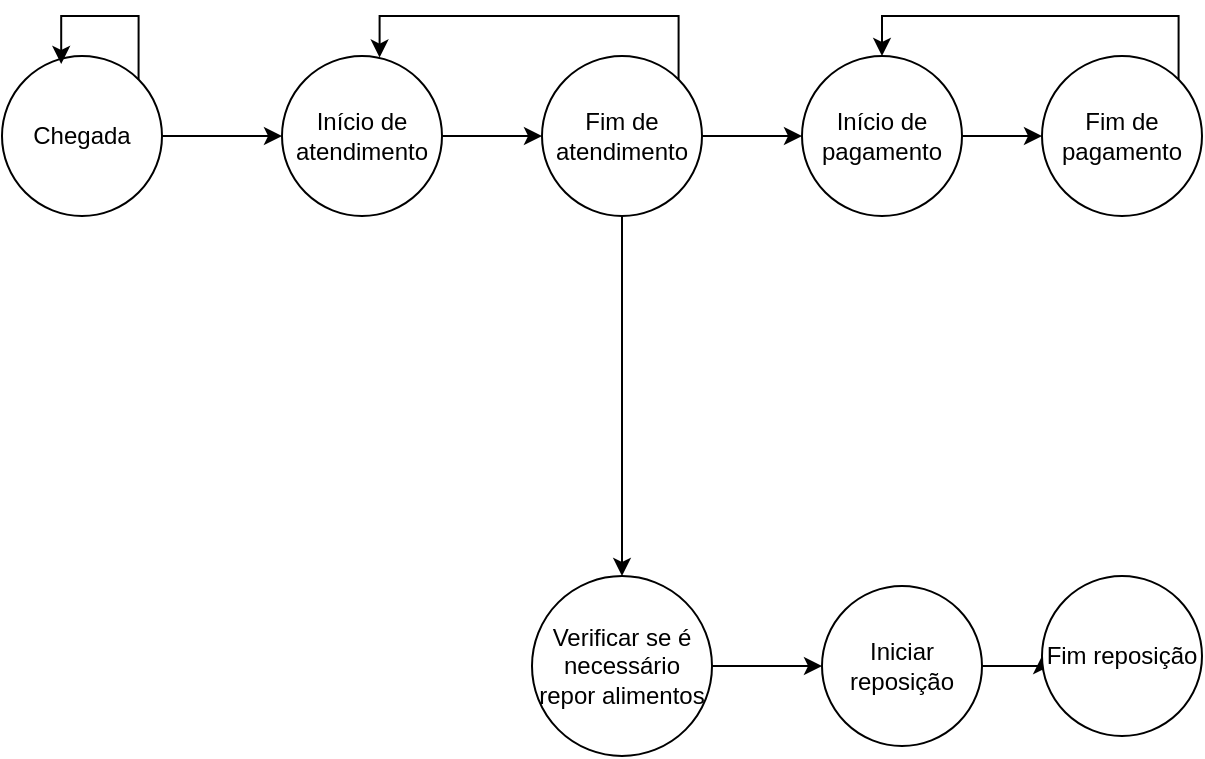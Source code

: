 <mxfile version="24.5.3" type="device">
  <diagram name="Página-1" id="x7_VSFnRBIAUkU-jyAFd">
    <mxGraphModel dx="1050" dy="629" grid="1" gridSize="10" guides="1" tooltips="1" connect="1" arrows="1" fold="1" page="1" pageScale="1" pageWidth="827" pageHeight="1169" math="0" shadow="0">
      <root>
        <mxCell id="0" />
        <mxCell id="1" parent="0" />
        <mxCell id="peJy0tXdJgE7OraMYAi4-6" style="edgeStyle=orthogonalEdgeStyle;rounded=0;orthogonalLoop=1;jettySize=auto;html=1;entryX=0;entryY=0.5;entryDx=0;entryDy=0;" edge="1" parent="1" source="peJy0tXdJgE7OraMYAi4-1" target="peJy0tXdJgE7OraMYAi4-2">
          <mxGeometry relative="1" as="geometry" />
        </mxCell>
        <mxCell id="peJy0tXdJgE7OraMYAi4-1" value="Chegada" style="ellipse;whiteSpace=wrap;html=1;aspect=fixed;" vertex="1" parent="1">
          <mxGeometry x="170" y="180" width="80" height="80" as="geometry" />
        </mxCell>
        <mxCell id="peJy0tXdJgE7OraMYAi4-7" style="edgeStyle=orthogonalEdgeStyle;rounded=0;orthogonalLoop=1;jettySize=auto;html=1;exitX=1;exitY=0.5;exitDx=0;exitDy=0;entryX=0;entryY=0.5;entryDx=0;entryDy=0;" edge="1" parent="1" source="peJy0tXdJgE7OraMYAi4-2" target="peJy0tXdJgE7OraMYAi4-5">
          <mxGeometry relative="1" as="geometry" />
        </mxCell>
        <mxCell id="peJy0tXdJgE7OraMYAi4-2" value="Início de atendimento" style="ellipse;whiteSpace=wrap;html=1;aspect=fixed;" vertex="1" parent="1">
          <mxGeometry x="310" y="180" width="80" height="80" as="geometry" />
        </mxCell>
        <mxCell id="peJy0tXdJgE7OraMYAi4-12" style="edgeStyle=orthogonalEdgeStyle;rounded=0;orthogonalLoop=1;jettySize=auto;html=1;exitX=1;exitY=0;exitDx=0;exitDy=0;entryX=0.5;entryY=0;entryDx=0;entryDy=0;" edge="1" parent="1" source="peJy0tXdJgE7OraMYAi4-3" target="peJy0tXdJgE7OraMYAi4-4">
          <mxGeometry relative="1" as="geometry">
            <Array as="points">
              <mxPoint x="758" y="160" />
              <mxPoint x="610" y="160" />
            </Array>
          </mxGeometry>
        </mxCell>
        <mxCell id="peJy0tXdJgE7OraMYAi4-3" value="Fim de pagamento" style="ellipse;whiteSpace=wrap;html=1;aspect=fixed;" vertex="1" parent="1">
          <mxGeometry x="690" y="180" width="80" height="80" as="geometry" />
        </mxCell>
        <mxCell id="peJy0tXdJgE7OraMYAi4-9" style="edgeStyle=orthogonalEdgeStyle;rounded=0;orthogonalLoop=1;jettySize=auto;html=1;exitX=1;exitY=0.5;exitDx=0;exitDy=0;entryX=0;entryY=0.5;entryDx=0;entryDy=0;" edge="1" parent="1" source="peJy0tXdJgE7OraMYAi4-4" target="peJy0tXdJgE7OraMYAi4-3">
          <mxGeometry relative="1" as="geometry" />
        </mxCell>
        <mxCell id="peJy0tXdJgE7OraMYAi4-4" value="Início de pagamento" style="ellipse;whiteSpace=wrap;html=1;aspect=fixed;" vertex="1" parent="1">
          <mxGeometry x="570" y="180" width="80" height="80" as="geometry" />
        </mxCell>
        <mxCell id="peJy0tXdJgE7OraMYAi4-8" style="edgeStyle=orthogonalEdgeStyle;rounded=0;orthogonalLoop=1;jettySize=auto;html=1;exitX=1;exitY=0.5;exitDx=0;exitDy=0;entryX=0;entryY=0.5;entryDx=0;entryDy=0;" edge="1" parent="1" source="peJy0tXdJgE7OraMYAi4-5" target="peJy0tXdJgE7OraMYAi4-4">
          <mxGeometry relative="1" as="geometry" />
        </mxCell>
        <mxCell id="peJy0tXdJgE7OraMYAi4-14" style="edgeStyle=orthogonalEdgeStyle;rounded=0;orthogonalLoop=1;jettySize=auto;html=1;exitX=0.5;exitY=1;exitDx=0;exitDy=0;entryX=0.5;entryY=0;entryDx=0;entryDy=0;" edge="1" parent="1" source="peJy0tXdJgE7OraMYAi4-5" target="peJy0tXdJgE7OraMYAi4-13">
          <mxGeometry relative="1" as="geometry" />
        </mxCell>
        <mxCell id="peJy0tXdJgE7OraMYAi4-5" value="Fim de atendimento" style="ellipse;whiteSpace=wrap;html=1;aspect=fixed;" vertex="1" parent="1">
          <mxGeometry x="440" y="180" width="80" height="80" as="geometry" />
        </mxCell>
        <mxCell id="peJy0tXdJgE7OraMYAi4-10" style="edgeStyle=orthogonalEdgeStyle;rounded=0;orthogonalLoop=1;jettySize=auto;html=1;exitX=1;exitY=0;exitDx=0;exitDy=0;entryX=0.37;entryY=0.05;entryDx=0;entryDy=0;entryPerimeter=0;" edge="1" parent="1" source="peJy0tXdJgE7OraMYAi4-1" target="peJy0tXdJgE7OraMYAi4-1">
          <mxGeometry relative="1" as="geometry">
            <Array as="points">
              <mxPoint x="238" y="160" />
              <mxPoint x="200" y="160" />
            </Array>
          </mxGeometry>
        </mxCell>
        <mxCell id="peJy0tXdJgE7OraMYAi4-11" style="edgeStyle=orthogonalEdgeStyle;rounded=0;orthogonalLoop=1;jettySize=auto;html=1;exitX=1;exitY=0;exitDx=0;exitDy=0;entryX=0.61;entryY=0.01;entryDx=0;entryDy=0;entryPerimeter=0;" edge="1" parent="1" source="peJy0tXdJgE7OraMYAi4-5" target="peJy0tXdJgE7OraMYAi4-2">
          <mxGeometry relative="1" as="geometry">
            <Array as="points">
              <mxPoint x="508" y="160" />
              <mxPoint x="359" y="160" />
            </Array>
          </mxGeometry>
        </mxCell>
        <mxCell id="peJy0tXdJgE7OraMYAi4-18" style="edgeStyle=orthogonalEdgeStyle;rounded=0;orthogonalLoop=1;jettySize=auto;html=1;entryX=0;entryY=0.5;entryDx=0;entryDy=0;" edge="1" parent="1" source="peJy0tXdJgE7OraMYAi4-13" target="peJy0tXdJgE7OraMYAi4-16">
          <mxGeometry relative="1" as="geometry" />
        </mxCell>
        <mxCell id="peJy0tXdJgE7OraMYAi4-13" value="Verificar se é necessário repor alimentos" style="ellipse;whiteSpace=wrap;html=1;aspect=fixed;" vertex="1" parent="1">
          <mxGeometry x="435" y="440" width="90" height="90" as="geometry" />
        </mxCell>
        <mxCell id="peJy0tXdJgE7OraMYAi4-19" style="edgeStyle=orthogonalEdgeStyle;rounded=0;orthogonalLoop=1;jettySize=auto;html=1;exitX=1;exitY=0.5;exitDx=0;exitDy=0;entryX=0;entryY=0.5;entryDx=0;entryDy=0;" edge="1" parent="1" source="peJy0tXdJgE7OraMYAi4-16" target="peJy0tXdJgE7OraMYAi4-17">
          <mxGeometry relative="1" as="geometry" />
        </mxCell>
        <mxCell id="peJy0tXdJgE7OraMYAi4-16" value="Iniciar reposição" style="ellipse;whiteSpace=wrap;html=1;aspect=fixed;" vertex="1" parent="1">
          <mxGeometry x="580" y="445" width="80" height="80" as="geometry" />
        </mxCell>
        <mxCell id="peJy0tXdJgE7OraMYAi4-17" value="Fim reposição" style="ellipse;whiteSpace=wrap;html=1;aspect=fixed;" vertex="1" parent="1">
          <mxGeometry x="690" y="440" width="80" height="80" as="geometry" />
        </mxCell>
      </root>
    </mxGraphModel>
  </diagram>
</mxfile>
